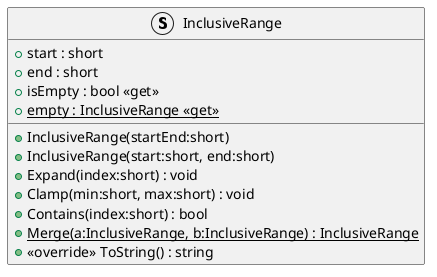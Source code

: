 @startuml
struct InclusiveRange {
    + start : short
    + end : short
    + InclusiveRange(startEnd:short)
    + InclusiveRange(start:short, end:short)
    + Expand(index:short) : void
    + Clamp(min:short, max:short) : void
    + isEmpty : bool <<get>>
    + Contains(index:short) : bool
    + {static} Merge(a:InclusiveRange, b:InclusiveRange) : InclusiveRange
    + {static} empty : InclusiveRange <<get>>
    + <<override>> ToString() : string
}
@enduml
